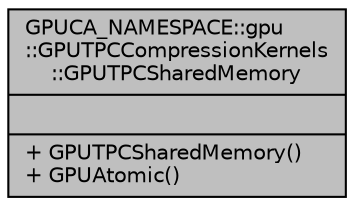 digraph "GPUCA_NAMESPACE::gpu::GPUTPCCompressionKernels::GPUTPCSharedMemory"
{
 // INTERACTIVE_SVG=YES
  bgcolor="transparent";
  edge [fontname="Helvetica",fontsize="10",labelfontname="Helvetica",labelfontsize="10"];
  node [fontname="Helvetica",fontsize="10",shape=record];
  Node1 [label="{GPUCA_NAMESPACE::gpu\l::GPUTPCCompressionKernels\l::GPUTPCSharedMemory\n||+ GPUTPCSharedMemory()\l+ GPUAtomic()\l}",height=0.2,width=0.4,color="black", fillcolor="grey75", style="filled", fontcolor="black"];
}

